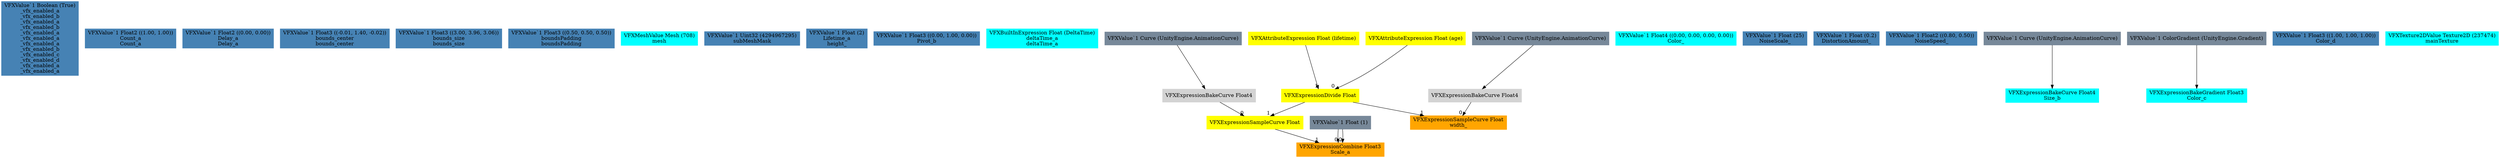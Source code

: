 digraph G {
node0 [shape="box" color="steelblue" style="filled" label="VFXValue`1 Boolean (True)
_vfx_enabled_a
_vfx_enabled_b
_vfx_enabled_a
_vfx_enabled_b
_vfx_enabled_a
_vfx_enabled_a
_vfx_enabled_a
_vfx_enabled_b
_vfx_enabled_c
_vfx_enabled_d
_vfx_enabled_a
_vfx_enabled_a"]
node1 [shape="box" color="steelblue" style="filled" label="VFXValue`1 Float2 ((1.00, 1.00))
Count_a
Count_a"]
node2 [shape="box" color="steelblue" style="filled" label="VFXValue`1 Float2 ((0.00, 0.00))
Delay_a
Delay_a"]
node3 [shape="box" color="steelblue" style="filled" label="VFXValue`1 Float3 ((-0.01, 1.40, -0.02))
bounds_center
bounds_center"]
node4 [shape="box" color="steelblue" style="filled" label="VFXValue`1 Float3 ((3.00, 3.96, 3.06))
bounds_size
bounds_size"]
node5 [shape="box" color="steelblue" style="filled" label="VFXValue`1 Float3 ((0.50, 0.50, 0.50))
boundsPadding
boundsPadding"]
node6 [shape="box" color="cyan" style="filled" label="VFXMeshValue Mesh (708)
mesh"]
node7 [shape="box" color="steelblue" style="filled" label="VFXValue`1 Uint32 (4294967295)
subMeshMask"]
node8 [shape="box" color="steelblue" style="filled" label="VFXValue`1 Float (2)
Lifetime_a
height_"]
node9 [shape="box" color="steelblue" style="filled" label="VFXValue`1 Float3 ((0.00, 1.00, 0.00))
Pivot_b"]
node10 [shape="box" color="cyan" style="filled" label="VFXBuiltInExpression Float (DeltaTime)
deltaTime_a
deltaTime_a"]
node11 [shape="box" color="orange" style="filled" label="VFXExpressionCombine Float3
Scale_a"]
node12 [shape="box" color="lightslategray" style="filled" label="VFXValue`1 Float (1)"]
node13 [shape="box" color="yellow" style="filled" label="VFXExpressionSampleCurve Float"]
node14 [shape="box" color="lightgray" style="filled" label="VFXExpressionBakeCurve Float4"]
node15 [shape="box" color="lightslategray" style="filled" label="VFXValue`1 Curve (UnityEngine.AnimationCurve)"]
node16 [shape="box" color="yellow" style="filled" label="VFXExpressionDivide Float"]
node17 [shape="box" color="yellow" style="filled" label="VFXAttributeExpression Float (age)"]
node18 [shape="box" color="yellow" style="filled" label="VFXAttributeExpression Float (lifetime)"]
node19 [shape="box" color="orange" style="filled" label="VFXExpressionSampleCurve Float
width_"]
node20 [shape="box" color="lightgray" style="filled" label="VFXExpressionBakeCurve Float4"]
node21 [shape="box" color="lightslategray" style="filled" label="VFXValue`1 Curve (UnityEngine.AnimationCurve)"]
node22 [shape="box" color="cyan" style="filled" label="VFXValue`1 Float4 ((0.00, 0.00, 0.00, 0.00))
Color_"]
node23 [shape="box" color="steelblue" style="filled" label="VFXValue`1 Float (25)
NoiseScale_"]
node24 [shape="box" color="steelblue" style="filled" label="VFXValue`1 Float (0.2)
DistortionAmount_"]
node25 [shape="box" color="steelblue" style="filled" label="VFXValue`1 Float2 ((0.80, 0.50))
NoiseSpeed_"]
node26 [shape="box" color="cyan" style="filled" label="VFXExpressionBakeCurve Float4
Size_b"]
node27 [shape="box" color="lightslategray" style="filled" label="VFXValue`1 Curve (UnityEngine.AnimationCurve)"]
node28 [shape="box" color="cyan" style="filled" label="VFXExpressionBakeGradient Float3
Color_c"]
node29 [shape="box" color="lightslategray" style="filled" label="VFXValue`1 ColorGradient (UnityEngine.Gradient)"]
node30 [shape="box" color="steelblue" style="filled" label="VFXValue`1 Float3 ((1.00, 1.00, 1.00))
Color_d"]
node31 [shape="box" color="cyan" style="filled" label="VFXTexture2DValue Texture2D (237474)
mainTexture"]
node12 -> node11 [headlabel="0"]
node13 -> node11 [headlabel="1"]
node12 -> node11 [headlabel="2"]
node14 -> node13 [headlabel="0"]
node16 -> node13 [headlabel="1"]
node15 -> node14 
node17 -> node16 [headlabel="0"]
node18 -> node16 [headlabel="1"]
node20 -> node19 [headlabel="0"]
node16 -> node19 [headlabel="1"]
node21 -> node20 
node27 -> node26 
node29 -> node28 
}
